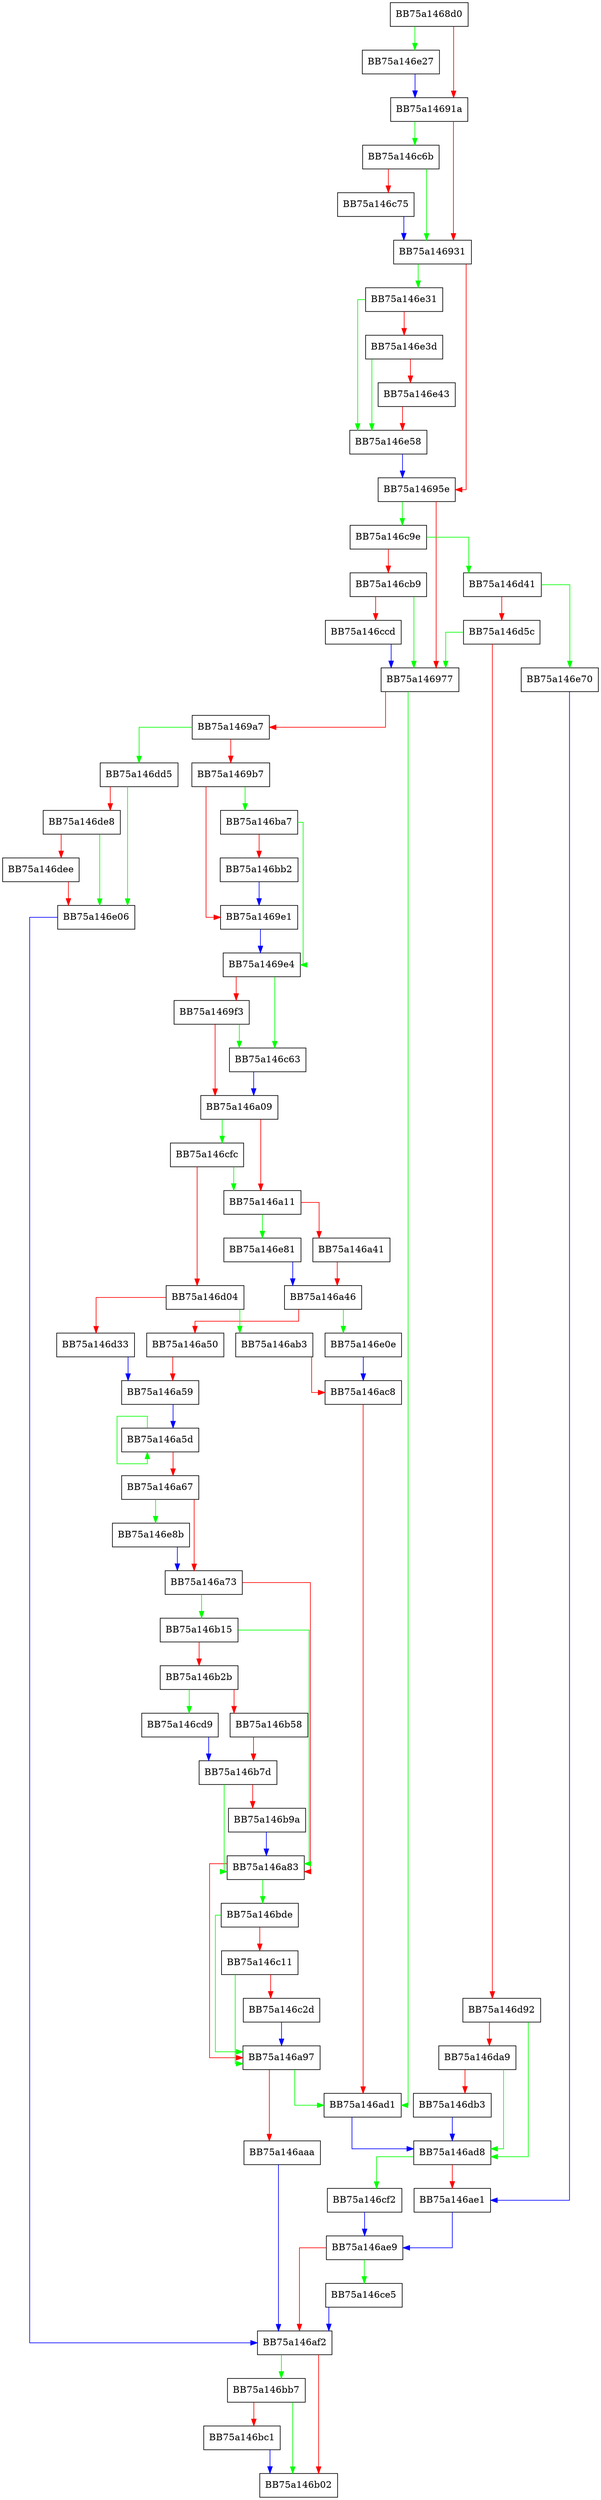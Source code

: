 digraph OpenFile {
  node [shape="box"];
  graph [splines=ortho];
  BB75a1468d0 -> BB75a146e27 [color="green"];
  BB75a1468d0 -> BB75a14691a [color="red"];
  BB75a14691a -> BB75a146c6b [color="green"];
  BB75a14691a -> BB75a146931 [color="red"];
  BB75a146931 -> BB75a146e31 [color="green"];
  BB75a146931 -> BB75a14695e [color="red"];
  BB75a14695e -> BB75a146c9e [color="green"];
  BB75a14695e -> BB75a146977 [color="red"];
  BB75a146977 -> BB75a146ad1 [color="green"];
  BB75a146977 -> BB75a1469a7 [color="red"];
  BB75a1469a7 -> BB75a146dd5 [color="green"];
  BB75a1469a7 -> BB75a1469b7 [color="red"];
  BB75a1469b7 -> BB75a146ba7 [color="green"];
  BB75a1469b7 -> BB75a1469e1 [color="red"];
  BB75a1469e1 -> BB75a1469e4 [color="blue"];
  BB75a1469e4 -> BB75a146c63 [color="green"];
  BB75a1469e4 -> BB75a1469f3 [color="red"];
  BB75a1469f3 -> BB75a146c63 [color="green"];
  BB75a1469f3 -> BB75a146a09 [color="red"];
  BB75a146a09 -> BB75a146cfc [color="green"];
  BB75a146a09 -> BB75a146a11 [color="red"];
  BB75a146a11 -> BB75a146e81 [color="green"];
  BB75a146a11 -> BB75a146a41 [color="red"];
  BB75a146a41 -> BB75a146a46 [color="red"];
  BB75a146a46 -> BB75a146e0e [color="green"];
  BB75a146a46 -> BB75a146a50 [color="red"];
  BB75a146a50 -> BB75a146a59 [color="red"];
  BB75a146a59 -> BB75a146a5d [color="blue"];
  BB75a146a5d -> BB75a146a5d [color="green"];
  BB75a146a5d -> BB75a146a67 [color="red"];
  BB75a146a67 -> BB75a146e8b [color="green"];
  BB75a146a67 -> BB75a146a73 [color="red"];
  BB75a146a73 -> BB75a146b15 [color="green"];
  BB75a146a73 -> BB75a146a83 [color="red"];
  BB75a146a83 -> BB75a146bde [color="green"];
  BB75a146a83 -> BB75a146a97 [color="red"];
  BB75a146a97 -> BB75a146ad1 [color="green"];
  BB75a146a97 -> BB75a146aaa [color="red"];
  BB75a146aaa -> BB75a146af2 [color="blue"];
  BB75a146ab3 -> BB75a146ac8 [color="red"];
  BB75a146ac8 -> BB75a146ad1 [color="red"];
  BB75a146ad1 -> BB75a146ad8 [color="blue"];
  BB75a146ad8 -> BB75a146cf2 [color="green"];
  BB75a146ad8 -> BB75a146ae1 [color="red"];
  BB75a146ae1 -> BB75a146ae9 [color="blue"];
  BB75a146ae9 -> BB75a146ce5 [color="green"];
  BB75a146ae9 -> BB75a146af2 [color="red"];
  BB75a146af2 -> BB75a146bb7 [color="green"];
  BB75a146af2 -> BB75a146b02 [color="red"];
  BB75a146b15 -> BB75a146a83 [color="green"];
  BB75a146b15 -> BB75a146b2b [color="red"];
  BB75a146b2b -> BB75a146cd9 [color="green"];
  BB75a146b2b -> BB75a146b58 [color="red"];
  BB75a146b58 -> BB75a146b7d [color="red"];
  BB75a146b7d -> BB75a146a83 [color="green"];
  BB75a146b7d -> BB75a146b9a [color="red"];
  BB75a146b9a -> BB75a146a83 [color="blue"];
  BB75a146ba7 -> BB75a1469e4 [color="green"];
  BB75a146ba7 -> BB75a146bb2 [color="red"];
  BB75a146bb2 -> BB75a1469e1 [color="blue"];
  BB75a146bb7 -> BB75a146b02 [color="green"];
  BB75a146bb7 -> BB75a146bc1 [color="red"];
  BB75a146bc1 -> BB75a146b02 [color="blue"];
  BB75a146bde -> BB75a146a97 [color="green"];
  BB75a146bde -> BB75a146c11 [color="red"];
  BB75a146c11 -> BB75a146a97 [color="green"];
  BB75a146c11 -> BB75a146c2d [color="red"];
  BB75a146c2d -> BB75a146a97 [color="blue"];
  BB75a146c63 -> BB75a146a09 [color="blue"];
  BB75a146c6b -> BB75a146931 [color="green"];
  BB75a146c6b -> BB75a146c75 [color="red"];
  BB75a146c75 -> BB75a146931 [color="blue"];
  BB75a146c9e -> BB75a146d41 [color="green"];
  BB75a146c9e -> BB75a146cb9 [color="red"];
  BB75a146cb9 -> BB75a146977 [color="green"];
  BB75a146cb9 -> BB75a146ccd [color="red"];
  BB75a146ccd -> BB75a146977 [color="blue"];
  BB75a146cd9 -> BB75a146b7d [color="blue"];
  BB75a146ce5 -> BB75a146af2 [color="blue"];
  BB75a146cf2 -> BB75a146ae9 [color="blue"];
  BB75a146cfc -> BB75a146a11 [color="green"];
  BB75a146cfc -> BB75a146d04 [color="red"];
  BB75a146d04 -> BB75a146ab3 [color="green"];
  BB75a146d04 -> BB75a146d33 [color="red"];
  BB75a146d33 -> BB75a146a59 [color="blue"];
  BB75a146d41 -> BB75a146e70 [color="green"];
  BB75a146d41 -> BB75a146d5c [color="red"];
  BB75a146d5c -> BB75a146977 [color="green"];
  BB75a146d5c -> BB75a146d92 [color="red"];
  BB75a146d92 -> BB75a146ad8 [color="green"];
  BB75a146d92 -> BB75a146da9 [color="red"];
  BB75a146da9 -> BB75a146ad8 [color="green"];
  BB75a146da9 -> BB75a146db3 [color="red"];
  BB75a146db3 -> BB75a146ad8 [color="blue"];
  BB75a146dd5 -> BB75a146e06 [color="green"];
  BB75a146dd5 -> BB75a146de8 [color="red"];
  BB75a146de8 -> BB75a146e06 [color="green"];
  BB75a146de8 -> BB75a146dee [color="red"];
  BB75a146dee -> BB75a146e06 [color="red"];
  BB75a146e06 -> BB75a146af2 [color="blue"];
  BB75a146e0e -> BB75a146ac8 [color="blue"];
  BB75a146e27 -> BB75a14691a [color="blue"];
  BB75a146e31 -> BB75a146e58 [color="green"];
  BB75a146e31 -> BB75a146e3d [color="red"];
  BB75a146e3d -> BB75a146e58 [color="green"];
  BB75a146e3d -> BB75a146e43 [color="red"];
  BB75a146e43 -> BB75a146e58 [color="red"];
  BB75a146e58 -> BB75a14695e [color="blue"];
  BB75a146e70 -> BB75a146ae1 [color="blue"];
  BB75a146e81 -> BB75a146a46 [color="blue"];
  BB75a146e8b -> BB75a146a73 [color="blue"];
}